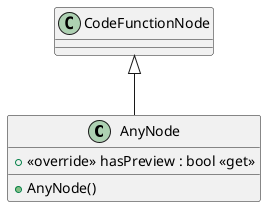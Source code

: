 @startuml
class AnyNode {
    + AnyNode()
    + <<override>> hasPreview : bool <<get>>
}
CodeFunctionNode <|-- AnyNode
@enduml
